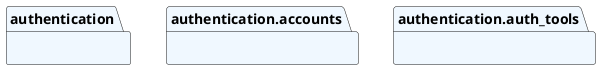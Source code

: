 @startuml packages
set namespaceSeparator none
package "authentication" as authentication #aliceblue {
}
package "authentication.accounts" as authentication.accounts #aliceblue {
}
package "authentication.auth_tools" as authentication.auth_tools #aliceblue {
}
@enduml
